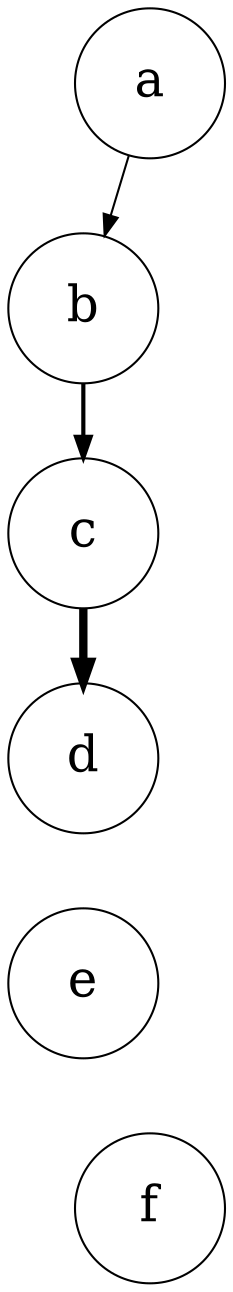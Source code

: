 digraph grow1 {
  node [shape=circle, fixedsize=true, width=1.0, height=1.0, fontsize=24]
  a -> b
  b -> c [penwidth=2]
  c -> d [penwidth=4]
  d -> e [style=invis]
  e -> f [style=invis]
  f -> a [style=invis]
}
